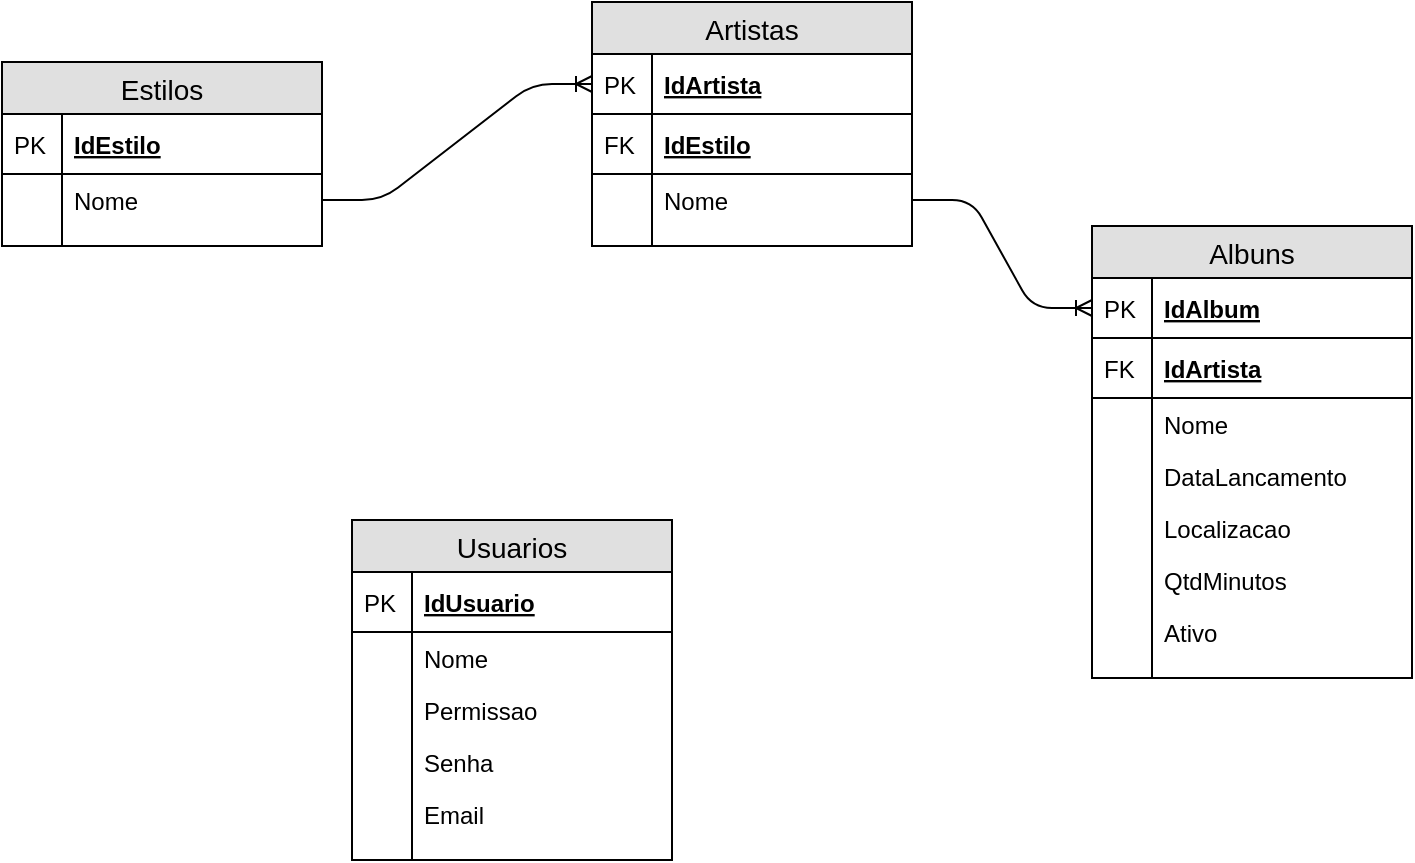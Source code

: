 <mxfile version="10.8.0" type="device"><diagram id="cmI24PqQUFkgPhJUudbQ" name="logico"><mxGraphModel dx="1394" dy="803" grid="1" gridSize="10" guides="1" tooltips="1" connect="1" arrows="1" fold="1" page="1" pageScale="1" pageWidth="827" pageHeight="1169" math="0" shadow="0"><root><mxCell id="0"/><mxCell id="1" parent="0"/><mxCell id="dK4Xc7ExlIB3MMFDBKpa-1" value="Estilos" style="swimlane;fontStyle=0;childLayout=stackLayout;horizontal=1;startSize=26;fillColor=#e0e0e0;horizontalStack=0;resizeParent=1;resizeParentMax=0;resizeLast=0;collapsible=1;marginBottom=0;swimlaneFillColor=#ffffff;align=center;fontSize=14;" vertex="1" parent="1"><mxGeometry x="45" y="177" width="160" height="92" as="geometry"/></mxCell><mxCell id="dK4Xc7ExlIB3MMFDBKpa-2" value="IdEstilo" style="shape=partialRectangle;top=0;left=0;right=0;bottom=1;align=left;verticalAlign=middle;fillColor=none;spacingLeft=34;spacingRight=4;overflow=hidden;rotatable=0;points=[[0,0.5],[1,0.5]];portConstraint=eastwest;dropTarget=0;fontStyle=5;fontSize=12;" vertex="1" parent="dK4Xc7ExlIB3MMFDBKpa-1"><mxGeometry y="26" width="160" height="30" as="geometry"/></mxCell><mxCell id="dK4Xc7ExlIB3MMFDBKpa-3" value="PK" style="shape=partialRectangle;top=0;left=0;bottom=0;fillColor=none;align=left;verticalAlign=middle;spacingLeft=4;spacingRight=4;overflow=hidden;rotatable=0;points=[];portConstraint=eastwest;part=1;fontSize=12;" vertex="1" connectable="0" parent="dK4Xc7ExlIB3MMFDBKpa-2"><mxGeometry width="30" height="30" as="geometry"/></mxCell><mxCell id="dK4Xc7ExlIB3MMFDBKpa-4" value="Nome" style="shape=partialRectangle;top=0;left=0;right=0;bottom=0;align=left;verticalAlign=top;fillColor=none;spacingLeft=34;spacingRight=4;overflow=hidden;rotatable=0;points=[[0,0.5],[1,0.5]];portConstraint=eastwest;dropTarget=0;fontSize=12;" vertex="1" parent="dK4Xc7ExlIB3MMFDBKpa-1"><mxGeometry y="56" width="160" height="26" as="geometry"/></mxCell><mxCell id="dK4Xc7ExlIB3MMFDBKpa-5" value="" style="shape=partialRectangle;top=0;left=0;bottom=0;fillColor=none;align=left;verticalAlign=top;spacingLeft=4;spacingRight=4;overflow=hidden;rotatable=0;points=[];portConstraint=eastwest;part=1;fontSize=12;" vertex="1" connectable="0" parent="dK4Xc7ExlIB3MMFDBKpa-4"><mxGeometry width="30" height="26" as="geometry"/></mxCell><mxCell id="dK4Xc7ExlIB3MMFDBKpa-10" value="" style="shape=partialRectangle;top=0;left=0;right=0;bottom=0;align=left;verticalAlign=top;fillColor=none;spacingLeft=34;spacingRight=4;overflow=hidden;rotatable=0;points=[[0,0.5],[1,0.5]];portConstraint=eastwest;dropTarget=0;fontSize=12;" vertex="1" parent="dK4Xc7ExlIB3MMFDBKpa-1"><mxGeometry y="82" width="160" height="10" as="geometry"/></mxCell><mxCell id="dK4Xc7ExlIB3MMFDBKpa-11" value="" style="shape=partialRectangle;top=0;left=0;bottom=0;fillColor=none;align=left;verticalAlign=top;spacingLeft=4;spacingRight=4;overflow=hidden;rotatable=0;points=[];portConstraint=eastwest;part=1;fontSize=12;" vertex="1" connectable="0" parent="dK4Xc7ExlIB3MMFDBKpa-10"><mxGeometry width="30" height="10" as="geometry"/></mxCell><mxCell id="dK4Xc7ExlIB3MMFDBKpa-12" value="Artistas" style="swimlane;fontStyle=0;childLayout=stackLayout;horizontal=1;startSize=26;fillColor=#e0e0e0;horizontalStack=0;resizeParent=1;resizeParentMax=0;resizeLast=0;collapsible=1;marginBottom=0;swimlaneFillColor=#ffffff;align=center;fontSize=14;" vertex="1" parent="1"><mxGeometry x="340" y="147" width="160" height="122" as="geometry"/></mxCell><mxCell id="dK4Xc7ExlIB3MMFDBKpa-13" value="IdArtista" style="shape=partialRectangle;top=0;left=0;right=0;bottom=1;align=left;verticalAlign=middle;fillColor=none;spacingLeft=34;spacingRight=4;overflow=hidden;rotatable=0;points=[[0,0.5],[1,0.5]];portConstraint=eastwest;dropTarget=0;fontStyle=5;fontSize=12;" vertex="1" parent="dK4Xc7ExlIB3MMFDBKpa-12"><mxGeometry y="26" width="160" height="30" as="geometry"/></mxCell><mxCell id="dK4Xc7ExlIB3MMFDBKpa-14" value="PK" style="shape=partialRectangle;top=0;left=0;bottom=0;fillColor=none;align=left;verticalAlign=middle;spacingLeft=4;spacingRight=4;overflow=hidden;rotatable=0;points=[];portConstraint=eastwest;part=1;fontSize=12;" vertex="1" connectable="0" parent="dK4Xc7ExlIB3MMFDBKpa-13"><mxGeometry width="30" height="30" as="geometry"/></mxCell><mxCell id="dK4Xc7ExlIB3MMFDBKpa-30" value="IdEstilo" style="shape=partialRectangle;top=0;left=0;right=0;bottom=1;align=left;verticalAlign=middle;fillColor=none;spacingLeft=34;spacingRight=4;overflow=hidden;rotatable=0;points=[[0,0.5],[1,0.5]];portConstraint=eastwest;dropTarget=0;fontStyle=5;fontSize=12;" vertex="1" parent="dK4Xc7ExlIB3MMFDBKpa-12"><mxGeometry y="56" width="160" height="30" as="geometry"/></mxCell><mxCell id="dK4Xc7ExlIB3MMFDBKpa-31" value="FK" style="shape=partialRectangle;top=0;left=0;bottom=0;fillColor=none;align=left;verticalAlign=middle;spacingLeft=4;spacingRight=4;overflow=hidden;rotatable=0;points=[];portConstraint=eastwest;part=1;fontSize=12;" vertex="1" connectable="0" parent="dK4Xc7ExlIB3MMFDBKpa-30"><mxGeometry width="30" height="30" as="geometry"/></mxCell><mxCell id="dK4Xc7ExlIB3MMFDBKpa-15" value="Nome" style="shape=partialRectangle;top=0;left=0;right=0;bottom=0;align=left;verticalAlign=top;fillColor=none;spacingLeft=34;spacingRight=4;overflow=hidden;rotatable=0;points=[[0,0.5],[1,0.5]];portConstraint=eastwest;dropTarget=0;fontSize=12;" vertex="1" parent="dK4Xc7ExlIB3MMFDBKpa-12"><mxGeometry y="86" width="160" height="26" as="geometry"/></mxCell><mxCell id="dK4Xc7ExlIB3MMFDBKpa-16" value="" style="shape=partialRectangle;top=0;left=0;bottom=0;fillColor=none;align=left;verticalAlign=top;spacingLeft=4;spacingRight=4;overflow=hidden;rotatable=0;points=[];portConstraint=eastwest;part=1;fontSize=12;" vertex="1" connectable="0" parent="dK4Xc7ExlIB3MMFDBKpa-15"><mxGeometry width="30" height="26" as="geometry"/></mxCell><mxCell id="dK4Xc7ExlIB3MMFDBKpa-21" value="" style="shape=partialRectangle;top=0;left=0;right=0;bottom=0;align=left;verticalAlign=top;fillColor=none;spacingLeft=34;spacingRight=4;overflow=hidden;rotatable=0;points=[[0,0.5],[1,0.5]];portConstraint=eastwest;dropTarget=0;fontSize=12;" vertex="1" parent="dK4Xc7ExlIB3MMFDBKpa-12"><mxGeometry y="112" width="160" height="10" as="geometry"/></mxCell><mxCell id="dK4Xc7ExlIB3MMFDBKpa-22" value="" style="shape=partialRectangle;top=0;left=0;bottom=0;fillColor=none;align=left;verticalAlign=top;spacingLeft=4;spacingRight=4;overflow=hidden;rotatable=0;points=[];portConstraint=eastwest;part=1;fontSize=12;" vertex="1" connectable="0" parent="dK4Xc7ExlIB3MMFDBKpa-21"><mxGeometry width="30" height="10" as="geometry"/></mxCell><mxCell id="dK4Xc7ExlIB3MMFDBKpa-39" value="Albuns" style="swimlane;fontStyle=0;childLayout=stackLayout;horizontal=1;startSize=26;fillColor=#e0e0e0;horizontalStack=0;resizeParent=1;resizeParentMax=0;resizeLast=0;collapsible=1;marginBottom=0;swimlaneFillColor=#ffffff;align=center;fontSize=14;" vertex="1" parent="1"><mxGeometry x="590" y="259" width="160" height="226" as="geometry"/></mxCell><mxCell id="dK4Xc7ExlIB3MMFDBKpa-40" value="IdAlbum" style="shape=partialRectangle;top=0;left=0;right=0;bottom=1;align=left;verticalAlign=middle;fillColor=none;spacingLeft=34;spacingRight=4;overflow=hidden;rotatable=0;points=[[0,0.5],[1,0.5]];portConstraint=eastwest;dropTarget=0;fontStyle=5;fontSize=12;" vertex="1" parent="dK4Xc7ExlIB3MMFDBKpa-39"><mxGeometry y="26" width="160" height="30" as="geometry"/></mxCell><mxCell id="dK4Xc7ExlIB3MMFDBKpa-41" value="PK" style="shape=partialRectangle;top=0;left=0;bottom=0;fillColor=none;align=left;verticalAlign=middle;spacingLeft=4;spacingRight=4;overflow=hidden;rotatable=0;points=[];portConstraint=eastwest;part=1;fontSize=12;" vertex="1" connectable="0" parent="dK4Xc7ExlIB3MMFDBKpa-40"><mxGeometry width="30" height="30" as="geometry"/></mxCell><mxCell id="dK4Xc7ExlIB3MMFDBKpa-42" value="IdArtista" style="shape=partialRectangle;top=0;left=0;right=0;bottom=1;align=left;verticalAlign=middle;fillColor=none;spacingLeft=34;spacingRight=4;overflow=hidden;rotatable=0;points=[[0,0.5],[1,0.5]];portConstraint=eastwest;dropTarget=0;fontStyle=5;fontSize=12;" vertex="1" parent="dK4Xc7ExlIB3MMFDBKpa-39"><mxGeometry y="56" width="160" height="30" as="geometry"/></mxCell><mxCell id="dK4Xc7ExlIB3MMFDBKpa-43" value="FK" style="shape=partialRectangle;top=0;left=0;bottom=0;fillColor=none;align=left;verticalAlign=middle;spacingLeft=4;spacingRight=4;overflow=hidden;rotatable=0;points=[];portConstraint=eastwest;part=1;fontSize=12;" vertex="1" connectable="0" parent="dK4Xc7ExlIB3MMFDBKpa-42"><mxGeometry width="30" height="30" as="geometry"/></mxCell><mxCell id="dK4Xc7ExlIB3MMFDBKpa-44" value="Nome" style="shape=partialRectangle;top=0;left=0;right=0;bottom=0;align=left;verticalAlign=top;fillColor=none;spacingLeft=34;spacingRight=4;overflow=hidden;rotatable=0;points=[[0,0.5],[1,0.5]];portConstraint=eastwest;dropTarget=0;fontSize=12;" vertex="1" parent="dK4Xc7ExlIB3MMFDBKpa-39"><mxGeometry y="86" width="160" height="26" as="geometry"/></mxCell><mxCell id="dK4Xc7ExlIB3MMFDBKpa-45" value="" style="shape=partialRectangle;top=0;left=0;bottom=0;fillColor=none;align=left;verticalAlign=top;spacingLeft=4;spacingRight=4;overflow=hidden;rotatable=0;points=[];portConstraint=eastwest;part=1;fontSize=12;" vertex="1" connectable="0" parent="dK4Xc7ExlIB3MMFDBKpa-44"><mxGeometry width="30" height="26" as="geometry"/></mxCell><mxCell id="dK4Xc7ExlIB3MMFDBKpa-48" value="DataLancamento" style="shape=partialRectangle;top=0;left=0;right=0;bottom=0;align=left;verticalAlign=top;fillColor=none;spacingLeft=34;spacingRight=4;overflow=hidden;rotatable=0;points=[[0,0.5],[1,0.5]];portConstraint=eastwest;dropTarget=0;fontSize=12;" vertex="1" parent="dK4Xc7ExlIB3MMFDBKpa-39"><mxGeometry y="112" width="160" height="26" as="geometry"/></mxCell><mxCell id="dK4Xc7ExlIB3MMFDBKpa-49" value="" style="shape=partialRectangle;top=0;left=0;bottom=0;fillColor=none;align=left;verticalAlign=top;spacingLeft=4;spacingRight=4;overflow=hidden;rotatable=0;points=[];portConstraint=eastwest;part=1;fontSize=12;" vertex="1" connectable="0" parent="dK4Xc7ExlIB3MMFDBKpa-48"><mxGeometry width="30" height="26" as="geometry"/></mxCell><mxCell id="dK4Xc7ExlIB3MMFDBKpa-50" value="Localizacao" style="shape=partialRectangle;top=0;left=0;right=0;bottom=0;align=left;verticalAlign=top;fillColor=none;spacingLeft=34;spacingRight=4;overflow=hidden;rotatable=0;points=[[0,0.5],[1,0.5]];portConstraint=eastwest;dropTarget=0;fontSize=12;" vertex="1" parent="dK4Xc7ExlIB3MMFDBKpa-39"><mxGeometry y="138" width="160" height="26" as="geometry"/></mxCell><mxCell id="dK4Xc7ExlIB3MMFDBKpa-51" value="" style="shape=partialRectangle;top=0;left=0;bottom=0;fillColor=none;align=left;verticalAlign=top;spacingLeft=4;spacingRight=4;overflow=hidden;rotatable=0;points=[];portConstraint=eastwest;part=1;fontSize=12;" vertex="1" connectable="0" parent="dK4Xc7ExlIB3MMFDBKpa-50"><mxGeometry width="30" height="26" as="geometry"/></mxCell><mxCell id="dK4Xc7ExlIB3MMFDBKpa-52" value="QtdMinutos" style="shape=partialRectangle;top=0;left=0;right=0;bottom=0;align=left;verticalAlign=top;fillColor=none;spacingLeft=34;spacingRight=4;overflow=hidden;rotatable=0;points=[[0,0.5],[1,0.5]];portConstraint=eastwest;dropTarget=0;fontSize=12;" vertex="1" parent="dK4Xc7ExlIB3MMFDBKpa-39"><mxGeometry y="164" width="160" height="26" as="geometry"/></mxCell><mxCell id="dK4Xc7ExlIB3MMFDBKpa-53" value="" style="shape=partialRectangle;top=0;left=0;bottom=0;fillColor=none;align=left;verticalAlign=top;spacingLeft=4;spacingRight=4;overflow=hidden;rotatable=0;points=[];portConstraint=eastwest;part=1;fontSize=12;" vertex="1" connectable="0" parent="dK4Xc7ExlIB3MMFDBKpa-52"><mxGeometry width="30" height="26" as="geometry"/></mxCell><mxCell id="dK4Xc7ExlIB3MMFDBKpa-54" value="Ativo" style="shape=partialRectangle;top=0;left=0;right=0;bottom=0;align=left;verticalAlign=top;fillColor=none;spacingLeft=34;spacingRight=4;overflow=hidden;rotatable=0;points=[[0,0.5],[1,0.5]];portConstraint=eastwest;dropTarget=0;fontSize=12;" vertex="1" parent="dK4Xc7ExlIB3MMFDBKpa-39"><mxGeometry y="190" width="160" height="26" as="geometry"/></mxCell><mxCell id="dK4Xc7ExlIB3MMFDBKpa-55" value="" style="shape=partialRectangle;top=0;left=0;bottom=0;fillColor=none;align=left;verticalAlign=top;spacingLeft=4;spacingRight=4;overflow=hidden;rotatable=0;points=[];portConstraint=eastwest;part=1;fontSize=12;" vertex="1" connectable="0" parent="dK4Xc7ExlIB3MMFDBKpa-54"><mxGeometry width="30" height="26" as="geometry"/></mxCell><mxCell id="dK4Xc7ExlIB3MMFDBKpa-46" value="" style="shape=partialRectangle;top=0;left=0;right=0;bottom=0;align=left;verticalAlign=top;fillColor=none;spacingLeft=34;spacingRight=4;overflow=hidden;rotatable=0;points=[[0,0.5],[1,0.5]];portConstraint=eastwest;dropTarget=0;fontSize=12;" vertex="1" parent="dK4Xc7ExlIB3MMFDBKpa-39"><mxGeometry y="216" width="160" height="10" as="geometry"/></mxCell><mxCell id="dK4Xc7ExlIB3MMFDBKpa-47" value="" style="shape=partialRectangle;top=0;left=0;bottom=0;fillColor=none;align=left;verticalAlign=top;spacingLeft=4;spacingRight=4;overflow=hidden;rotatable=0;points=[];portConstraint=eastwest;part=1;fontSize=12;" vertex="1" connectable="0" parent="dK4Xc7ExlIB3MMFDBKpa-46"><mxGeometry width="30" height="10" as="geometry"/></mxCell><mxCell id="dK4Xc7ExlIB3MMFDBKpa-56" value="" style="edgeStyle=entityRelationEdgeStyle;fontSize=12;html=1;endArrow=ERoneToMany;exitX=1;exitY=0.5;exitDx=0;exitDy=0;entryX=0;entryY=0.5;entryDx=0;entryDy=0;" edge="1" parent="1" source="dK4Xc7ExlIB3MMFDBKpa-4" target="dK4Xc7ExlIB3MMFDBKpa-13"><mxGeometry width="100" height="100" relative="1" as="geometry"><mxPoint x="310" y="250" as="sourcePoint"/><mxPoint x="410" y="150" as="targetPoint"/></mxGeometry></mxCell><mxCell id="dK4Xc7ExlIB3MMFDBKpa-57" value="" style="edgeStyle=entityRelationEdgeStyle;fontSize=12;html=1;endArrow=ERoneToMany;exitX=1;exitY=0.5;exitDx=0;exitDy=0;entryX=0;entryY=0.5;entryDx=0;entryDy=0;" edge="1" parent="1" source="dK4Xc7ExlIB3MMFDBKpa-15" target="dK4Xc7ExlIB3MMFDBKpa-40"><mxGeometry width="100" height="100" relative="1" as="geometry"><mxPoint x="360" y="390" as="sourcePoint"/><mxPoint x="460" y="290" as="targetPoint"/></mxGeometry></mxCell><mxCell id="dK4Xc7ExlIB3MMFDBKpa-58" value="Usuarios" style="swimlane;fontStyle=0;childLayout=stackLayout;horizontal=1;startSize=26;fillColor=#e0e0e0;horizontalStack=0;resizeParent=1;resizeParentMax=0;resizeLast=0;collapsible=1;marginBottom=0;swimlaneFillColor=#ffffff;align=center;fontSize=14;" vertex="1" parent="1"><mxGeometry x="220" y="406" width="160" height="170" as="geometry"/></mxCell><mxCell id="dK4Xc7ExlIB3MMFDBKpa-59" value="IdUsuario" style="shape=partialRectangle;top=0;left=0;right=0;bottom=1;align=left;verticalAlign=middle;fillColor=none;spacingLeft=34;spacingRight=4;overflow=hidden;rotatable=0;points=[[0,0.5],[1,0.5]];portConstraint=eastwest;dropTarget=0;fontStyle=5;fontSize=12;" vertex="1" parent="dK4Xc7ExlIB3MMFDBKpa-58"><mxGeometry y="26" width="160" height="30" as="geometry"/></mxCell><mxCell id="dK4Xc7ExlIB3MMFDBKpa-60" value="PK" style="shape=partialRectangle;top=0;left=0;bottom=0;fillColor=none;align=left;verticalAlign=middle;spacingLeft=4;spacingRight=4;overflow=hidden;rotatable=0;points=[];portConstraint=eastwest;part=1;fontSize=12;" vertex="1" connectable="0" parent="dK4Xc7ExlIB3MMFDBKpa-59"><mxGeometry width="30" height="30" as="geometry"/></mxCell><mxCell id="dK4Xc7ExlIB3MMFDBKpa-61" value="Nome" style="shape=partialRectangle;top=0;left=0;right=0;bottom=0;align=left;verticalAlign=top;fillColor=none;spacingLeft=34;spacingRight=4;overflow=hidden;rotatable=0;points=[[0,0.5],[1,0.5]];portConstraint=eastwest;dropTarget=0;fontSize=12;" vertex="1" parent="dK4Xc7ExlIB3MMFDBKpa-58"><mxGeometry y="56" width="160" height="26" as="geometry"/></mxCell><mxCell id="dK4Xc7ExlIB3MMFDBKpa-62" value="" style="shape=partialRectangle;top=0;left=0;bottom=0;fillColor=none;align=left;verticalAlign=top;spacingLeft=4;spacingRight=4;overflow=hidden;rotatable=0;points=[];portConstraint=eastwest;part=1;fontSize=12;" vertex="1" connectable="0" parent="dK4Xc7ExlIB3MMFDBKpa-61"><mxGeometry width="30" height="26" as="geometry"/></mxCell><mxCell id="dK4Xc7ExlIB3MMFDBKpa-69" value="Permissao" style="shape=partialRectangle;top=0;left=0;right=0;bottom=0;align=left;verticalAlign=top;fillColor=none;spacingLeft=34;spacingRight=4;overflow=hidden;rotatable=0;points=[[0,0.5],[1,0.5]];portConstraint=eastwest;dropTarget=0;fontSize=12;" vertex="1" parent="dK4Xc7ExlIB3MMFDBKpa-58"><mxGeometry y="82" width="160" height="26" as="geometry"/></mxCell><mxCell id="dK4Xc7ExlIB3MMFDBKpa-70" value="" style="shape=partialRectangle;top=0;left=0;bottom=0;fillColor=none;align=left;verticalAlign=top;spacingLeft=4;spacingRight=4;overflow=hidden;rotatable=0;points=[];portConstraint=eastwest;part=1;fontSize=12;" vertex="1" connectable="0" parent="dK4Xc7ExlIB3MMFDBKpa-69"><mxGeometry width="30" height="26" as="geometry"/></mxCell><mxCell id="dK4Xc7ExlIB3MMFDBKpa-67" value="Senha" style="shape=partialRectangle;top=0;left=0;right=0;bottom=0;align=left;verticalAlign=top;fillColor=none;spacingLeft=34;spacingRight=4;overflow=hidden;rotatable=0;points=[[0,0.5],[1,0.5]];portConstraint=eastwest;dropTarget=0;fontSize=12;" vertex="1" parent="dK4Xc7ExlIB3MMFDBKpa-58"><mxGeometry y="108" width="160" height="26" as="geometry"/></mxCell><mxCell id="dK4Xc7ExlIB3MMFDBKpa-68" value="" style="shape=partialRectangle;top=0;left=0;bottom=0;fillColor=none;align=left;verticalAlign=top;spacingLeft=4;spacingRight=4;overflow=hidden;rotatable=0;points=[];portConstraint=eastwest;part=1;fontSize=12;" vertex="1" connectable="0" parent="dK4Xc7ExlIB3MMFDBKpa-67"><mxGeometry width="30" height="26" as="geometry"/></mxCell><mxCell id="dK4Xc7ExlIB3MMFDBKpa-65" value="Email" style="shape=partialRectangle;top=0;left=0;right=0;bottom=0;align=left;verticalAlign=top;fillColor=none;spacingLeft=34;spacingRight=4;overflow=hidden;rotatable=0;points=[[0,0.5],[1,0.5]];portConstraint=eastwest;dropTarget=0;fontSize=12;" vertex="1" parent="dK4Xc7ExlIB3MMFDBKpa-58"><mxGeometry y="134" width="160" height="26" as="geometry"/></mxCell><mxCell id="dK4Xc7ExlIB3MMFDBKpa-66" value="" style="shape=partialRectangle;top=0;left=0;bottom=0;fillColor=none;align=left;verticalAlign=top;spacingLeft=4;spacingRight=4;overflow=hidden;rotatable=0;points=[];portConstraint=eastwest;part=1;fontSize=12;" vertex="1" connectable="0" parent="dK4Xc7ExlIB3MMFDBKpa-65"><mxGeometry width="30" height="26" as="geometry"/></mxCell><mxCell id="dK4Xc7ExlIB3MMFDBKpa-63" value="" style="shape=partialRectangle;top=0;left=0;right=0;bottom=0;align=left;verticalAlign=top;fillColor=none;spacingLeft=34;spacingRight=4;overflow=hidden;rotatable=0;points=[[0,0.5],[1,0.5]];portConstraint=eastwest;dropTarget=0;fontSize=12;" vertex="1" parent="dK4Xc7ExlIB3MMFDBKpa-58"><mxGeometry y="160" width="160" height="10" as="geometry"/></mxCell><mxCell id="dK4Xc7ExlIB3MMFDBKpa-64" value="" style="shape=partialRectangle;top=0;left=0;bottom=0;fillColor=none;align=left;verticalAlign=top;spacingLeft=4;spacingRight=4;overflow=hidden;rotatable=0;points=[];portConstraint=eastwest;part=1;fontSize=12;" vertex="1" connectable="0" parent="dK4Xc7ExlIB3MMFDBKpa-63"><mxGeometry width="30" height="10" as="geometry"/></mxCell></root></mxGraphModel></diagram><diagram id="7dJOvWdWiYLt6qQMQ8Sx" name="conceitual"><mxGraphModel dx="1394" dy="803" grid="1" gridSize="10" guides="1" tooltips="1" connect="1" arrows="1" fold="1" page="1" pageScale="1" pageWidth="827" pageHeight="1169" math="0" shadow="0"><root><mxCell id="aX_xl9CeFfCrrGXX4JQm-0"/><mxCell id="aX_xl9CeFfCrrGXX4JQm-1" parent="aX_xl9CeFfCrrGXX4JQm-0"/><mxCell id="Vj80M4_VVTL1nYuP6pt1-4" style="edgeStyle=orthogonalEdgeStyle;rounded=0;orthogonalLoop=1;jettySize=auto;html=1;entryX=0;entryY=0.5;entryDx=0;entryDy=0;endArrow=none;endFill=0;" edge="1" parent="aX_xl9CeFfCrrGXX4JQm-1" source="aX_xl9CeFfCrrGXX4JQm-2" target="Vj80M4_VVTL1nYuP6pt1-3"><mxGeometry relative="1" as="geometry"/></mxCell><mxCell id="aX_xl9CeFfCrrGXX4JQm-2" value="Estilos" style="rounded=0;whiteSpace=wrap;html=1;" vertex="1" parent="aX_xl9CeFfCrrGXX4JQm-1"><mxGeometry x="100" y="200" width="120" height="60" as="geometry"/></mxCell><mxCell id="Vj80M4_VVTL1nYuP6pt1-7" style="edgeStyle=orthogonalEdgeStyle;rounded=0;orthogonalLoop=1;jettySize=auto;html=1;entryX=0.5;entryY=0;entryDx=0;entryDy=0;endArrow=none;endFill=0;" edge="1" parent="aX_xl9CeFfCrrGXX4JQm-1" source="wq2ivGRgqH0PQKj1p3fi-0" target="Vj80M4_VVTL1nYuP6pt1-6"><mxGeometry relative="1" as="geometry"/></mxCell><mxCell id="wq2ivGRgqH0PQKj1p3fi-0" value="Artistas" style="rounded=0;whiteSpace=wrap;html=1;" vertex="1" parent="aX_xl9CeFfCrrGXX4JQm-1"><mxGeometry x="510" y="200" width="120" height="60" as="geometry"/></mxCell><mxCell id="Vj80M4_VVTL1nYuP6pt1-0" value="Albuns" style="rounded=0;whiteSpace=wrap;html=1;" vertex="1" parent="aX_xl9CeFfCrrGXX4JQm-1"><mxGeometry x="510" y="410" width="120" height="60" as="geometry"/></mxCell><mxCell id="Vj80M4_VVTL1nYuP6pt1-2" value="Usuarios" style="rounded=0;whiteSpace=wrap;html=1;" vertex="1" parent="aX_xl9CeFfCrrGXX4JQm-1"><mxGeometry x="190" y="470" width="120" height="60" as="geometry"/></mxCell><mxCell id="Vj80M4_VVTL1nYuP6pt1-5" style="edgeStyle=orthogonalEdgeStyle;rounded=0;orthogonalLoop=1;jettySize=auto;html=1;entryX=0;entryY=0.5;entryDx=0;entryDy=0;endArrow=none;endFill=0;" edge="1" parent="aX_xl9CeFfCrrGXX4JQm-1" source="Vj80M4_VVTL1nYuP6pt1-3" target="wq2ivGRgqH0PQKj1p3fi-0"><mxGeometry relative="1" as="geometry"/></mxCell><mxCell id="Vj80M4_VVTL1nYuP6pt1-3" value="Tem" style="rhombus;whiteSpace=wrap;html=1;" vertex="1" parent="aX_xl9CeFfCrrGXX4JQm-1"><mxGeometry x="285" y="205" width="160" height="50" as="geometry"/></mxCell><mxCell id="Vj80M4_VVTL1nYuP6pt1-8" style="edgeStyle=orthogonalEdgeStyle;rounded=0;orthogonalLoop=1;jettySize=auto;html=1;endArrow=none;endFill=0;" edge="1" parent="aX_xl9CeFfCrrGXX4JQm-1" source="Vj80M4_VVTL1nYuP6pt1-6" target="Vj80M4_VVTL1nYuP6pt1-0"><mxGeometry relative="1" as="geometry"/></mxCell><mxCell id="Vj80M4_VVTL1nYuP6pt1-6" value="Possui" style="rhombus;whiteSpace=wrap;html=1;" vertex="1" parent="aX_xl9CeFfCrrGXX4JQm-1"><mxGeometry x="490" y="310" width="160" height="50" as="geometry"/></mxCell><mxCell id="Vj80M4_VVTL1nYuP6pt1-9" value="1" style="text;html=1;strokeColor=none;fillColor=none;align=center;verticalAlign=middle;whiteSpace=wrap;rounded=0;" vertex="1" parent="aX_xl9CeFfCrrGXX4JQm-1"><mxGeometry x="220" y="200" width="40" height="30" as="geometry"/></mxCell><mxCell id="Vj80M4_VVTL1nYuP6pt1-10" value="N" style="text;html=1;strokeColor=none;fillColor=none;align=center;verticalAlign=middle;whiteSpace=wrap;rounded=0;" vertex="1" parent="aX_xl9CeFfCrrGXX4JQm-1"><mxGeometry x="470" y="200" width="40" height="30" as="geometry"/></mxCell><mxCell id="Vj80M4_VVTL1nYuP6pt1-11" value="1" style="text;html=1;strokeColor=none;fillColor=none;align=center;verticalAlign=middle;whiteSpace=wrap;rounded=0;" vertex="1" parent="aX_xl9CeFfCrrGXX4JQm-1"><mxGeometry x="570" y="260" width="40" height="30" as="geometry"/></mxCell><mxCell id="Vj80M4_VVTL1nYuP6pt1-12" value="N" style="text;html=1;strokeColor=none;fillColor=none;align=center;verticalAlign=middle;whiteSpace=wrap;rounded=0;" vertex="1" parent="aX_xl9CeFfCrrGXX4JQm-1"><mxGeometry x="570" y="380" width="40" height="30" as="geometry"/></mxCell></root></mxGraphModel></diagram></mxfile>